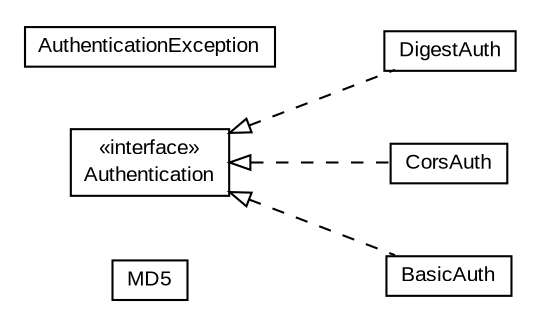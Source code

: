 #!/usr/local/bin/dot
#
# Class diagram 
# Generated by UMLGraph version R5_6-24-gf6e263 (http://www.umlgraph.org/)
#

digraph G {
	edge [fontname="arial",fontsize=10,labelfontname="arial",labelfontsize=10];
	node [fontname="arial",fontsize=10,shape=plaintext];
	nodesep=0.25;
	ranksep=0.5;
	rankdir=LR;
	// io.reinert.requestor.auth.MD5
	c281 [label=<<table title="io.reinert.requestor.auth.MD5" border="0" cellborder="1" cellspacing="0" cellpadding="2" port="p" href="./MD5.html">
		<tr><td><table border="0" cellspacing="0" cellpadding="1">
<tr><td align="center" balign="center"> MD5 </td></tr>
		</table></td></tr>
		</table>>, URL="./MD5.html", fontname="arial", fontcolor="black", fontsize=10.0];
	// io.reinert.requestor.auth.DigestAuth
	c282 [label=<<table title="io.reinert.requestor.auth.DigestAuth" border="0" cellborder="1" cellspacing="0" cellpadding="2" port="p" href="./DigestAuth.html">
		<tr><td><table border="0" cellspacing="0" cellpadding="1">
<tr><td align="center" balign="center"> DigestAuth </td></tr>
		</table></td></tr>
		</table>>, URL="./DigestAuth.html", fontname="arial", fontcolor="black", fontsize=10.0];
	// io.reinert.requestor.auth.CorsAuth
	c283 [label=<<table title="io.reinert.requestor.auth.CorsAuth" border="0" cellborder="1" cellspacing="0" cellpadding="2" port="p" href="./CorsAuth.html">
		<tr><td><table border="0" cellspacing="0" cellpadding="1">
<tr><td align="center" balign="center"> CorsAuth </td></tr>
		</table></td></tr>
		</table>>, URL="./CorsAuth.html", fontname="arial", fontcolor="black", fontsize=10.0];
	// io.reinert.requestor.auth.BasicAuth
	c284 [label=<<table title="io.reinert.requestor.auth.BasicAuth" border="0" cellborder="1" cellspacing="0" cellpadding="2" port="p" href="./BasicAuth.html">
		<tr><td><table border="0" cellspacing="0" cellpadding="1">
<tr><td align="center" balign="center"> BasicAuth </td></tr>
		</table></td></tr>
		</table>>, URL="./BasicAuth.html", fontname="arial", fontcolor="black", fontsize=10.0];
	// io.reinert.requestor.auth.AuthenticationException
	c285 [label=<<table title="io.reinert.requestor.auth.AuthenticationException" border="0" cellborder="1" cellspacing="0" cellpadding="2" port="p" href="./AuthenticationException.html">
		<tr><td><table border="0" cellspacing="0" cellpadding="1">
<tr><td align="center" balign="center"> AuthenticationException </td></tr>
		</table></td></tr>
		</table>>, URL="./AuthenticationException.html", fontname="arial", fontcolor="black", fontsize=10.0];
	// io.reinert.requestor.auth.Authentication
	c286 [label=<<table title="io.reinert.requestor.auth.Authentication" border="0" cellborder="1" cellspacing="0" cellpadding="2" port="p" href="./Authentication.html">
		<tr><td><table border="0" cellspacing="0" cellpadding="1">
<tr><td align="center" balign="center"> &#171;interface&#187; </td></tr>
<tr><td align="center" balign="center"> Authentication </td></tr>
		</table></td></tr>
		</table>>, URL="./Authentication.html", fontname="arial", fontcolor="black", fontsize=10.0];
	//io.reinert.requestor.auth.DigestAuth implements io.reinert.requestor.auth.Authentication
	c286:p -> c282:p [dir=back,arrowtail=empty,style=dashed];
	//io.reinert.requestor.auth.CorsAuth implements io.reinert.requestor.auth.Authentication
	c286:p -> c283:p [dir=back,arrowtail=empty,style=dashed];
	//io.reinert.requestor.auth.BasicAuth implements io.reinert.requestor.auth.Authentication
	c286:p -> c284:p [dir=back,arrowtail=empty,style=dashed];
}

